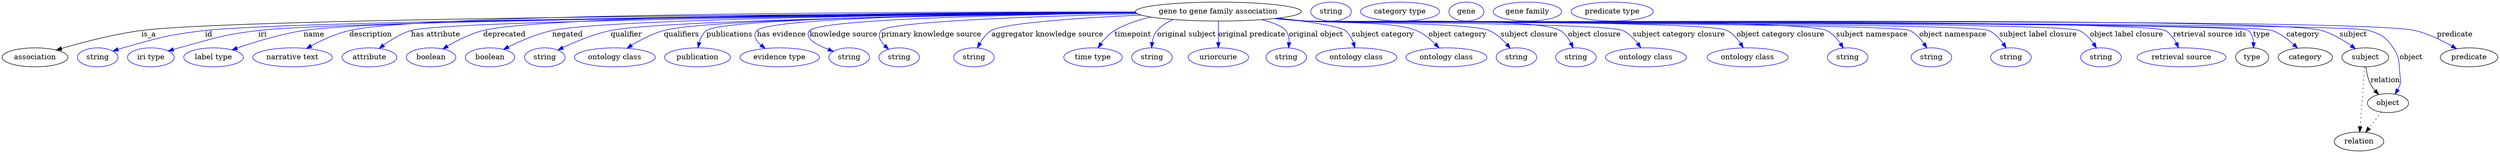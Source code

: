 digraph {
	graph [bb="0,0,4737,283"];
	node [label="\N"];
	"gene to gene family association"	[height=0.5,
		label="gene to gene family association",
		pos="2307.4,265",
		width=4.3691];
	association	[height=0.5,
		pos="62.394,178",
		width=1.7332];
	"gene to gene family association" -> association	[label=is_a,
		lp="278.39,221.5",
		pos="e,102.89,191.89 2150.7,263.35 1704.8,261.22 449.01,253.12 264.39,229 211.77,222.13 153.03,206.68 112.52,194.76"];
	id	[color=blue,
		height=0.5,
		label=string,
		pos="181.39,178",
		width=1.0652];
	"gene to gene family association" -> id	[color=blue,
		label=id,
		lp="391.39,221.5",
		pos="e,210.39,189.95 2150.8,262.87 1723.5,259.56 557.26,248.79 384.39,229 314.42,220.99 297.18,215.13 229.39,196 226.29,195.12 223.09,\
194.15 219.9,193.13",
		style=solid];
	iri	[color=blue,
		height=0.5,
		label="iri type",
		pos="282.39,178",
		width=1.2277];
	"gene to gene family association" -> iri	[color=blue,
		label=iri,
		lp="493.39,221.5",
		pos="e,315.33,190.09 2151.3,262.77 1740.2,259.27 648.08,248.27 485.39,229 417.61,220.97 401.3,213.78 335.39,196 332.03,195.09 328.56,\
194.1 325.08,193.07",
		style=solid];
	name	[color=blue,
		height=0.5,
		label="label type",
		pos="401.39,178",
		width=1.5707];
	"gene to gene family association" -> name	[color=blue,
		label=name,
		lp="591.39,221.5",
		pos="e,436.26,192.23 2150.7,263.22 1752.9,260.89 724.64,252.65 571.39,229 527.81,222.27 479.73,207.4 445.86,195.62",
		style=solid];
	description	[color=blue,
		height=0.5,
		label="narrative text",
		pos="551.39,178",
		width=2.0943];
	"gene to gene family association" -> description	[color=blue,
		label=description,
		lp="697.89,221.5",
		pos="e,577.27,194.99 2150.2,264.39 1765.9,264.82 799.86,262.5 657.39,229 632.32,223.1 606.12,210.81 586.04,199.89",
		style=solid];
	"has attribute"	[color=blue,
		height=0.5,
		label=attribute,
		pos="696.39,178",
		width=1.4443];
	"gene to gene family association" -> "has attribute"	[color=blue,
		label="has attribute",
		lp="821.39,221.5",
		pos="e,714.78,194.96 2151.4,262.71 1774.2,259.28 839.32,248.83 774.39,229 755.79,223.32 737.37,211.85 723.09,201.33",
		style=solid];
	deprecated	[color=blue,
		height=0.5,
		label=boolean,
		pos="813.39,178",
		width=1.2999];
	"gene to gene family association" -> deprecated	[color=blue,
		label=deprecated,
		lp="951.89,221.5",
		pos="e,835.6,193.99 2150.2,263.98 1810.4,263.38 1028.6,258.72 911.39,229 887.53,222.95 862.85,210.31 844.23,199.26",
		style=solid];
	negated	[color=blue,
		height=0.5,
		label=boolean,
		pos="925.39,178",
		width=1.2999];
	"gene to gene family association" -> negated	[color=blue,
		label=negated,
		lp="1071.4,221.5",
		pos="e,950.94,193.25 2150.9,262.95 1836.3,260.36 1147.8,252.1 1042.4,229 1013.5,222.67 982.84,209.29 960.15,197.96",
		style=solid];
	qualifier	[color=blue,
		height=0.5,
		label=string,
		pos="1028.4,178",
		width=1.0652];
	"gene to gene family association" -> qualifier	[color=blue,
		label=qualifier,
		lp="1183.4,221.5",
		pos="e,1053,191.83 2151.9,262.3 1859.4,258.66 1248.3,248.78 1153.4,229 1121.3,222.31 1086.8,207.92 1062.2,196.29",
		style=solid];
	qualifiers	[color=blue,
		height=0.5,
		label="ontology class",
		pos="1161.4,178",
		width=2.1304];
	"gene to gene family association" -> qualifiers	[color=blue,
		label=qualifiers,
		lp="1287.9,221.5",
		pos="e,1184.6,195.39 2151.3,262.74 1879.1,259.96 1338.4,251.64 1254.4,229 1232.7,223.15 1210.4,211.43 1193.1,200.81",
		style=solid];
	publications	[color=blue,
		height=0.5,
		label=publication,
		pos="1318.4,178",
		width=1.7332];
	"gene to gene family association" -> publications	[color=blue,
		label=publications,
		lp="1379.4,221.5",
		pos="e,1319.4,196.26 2150.9,262.97 1884.3,260.58 1367.5,252.86 1335.4,229 1328.1,223.57 1323.9,214.84 1321.5,206.19",
		style=solid];
	"has evidence"	[color=blue,
		height=0.5,
		label="evidence type",
		pos="1474.4,178",
		width=2.0943];
	"gene to gene family association" -> "has evidence"	[color=blue,
		label="has evidence",
		lp="1477.9,221.5",
		pos="e,1446.8,194.93 2150.7,263.29 1905.4,261.4 1455.9,254.47 1431.4,229 1423,220.25 1428.9,210.18 1438.7,201.37",
		style=solid];
	"knowledge source"	[color=blue,
		height=0.5,
		label=string,
		pos="1606.4,178",
		width=1.0652];
	"gene to gene family association" -> "knowledge source"	[color=blue,
		label="knowledge source",
		lp="1595.9,221.5",
		pos="e,1576.3,189.28 2151.6,262.42 1931.1,259.41 1552.5,251.04 1531.4,229 1526.8,224.18 1527.8,219.62 1531.4,214 1535.8,207.12 1551,199.47 \
1566.6,193.08",
		style=solid];
	"primary knowledge source"	[color=blue,
		height=0.5,
		label=string,
		pos="1701.4,178",
		width=1.0652];
	"gene to gene family association" -> "primary knowledge source"	[color=blue,
		label="primary knowledge source",
		lp="1762.4,221.5",
		pos="e,1681.1,193.48 2154,260.85 1970,256.3 1683.9,246.46 1667.4,229 1659.3,220.46 1664.8,209.82 1673.6,200.55",
		style=solid];
	"aggregator knowledge source"	[color=blue,
		height=0.5,
		label=string,
		pos="1843.4,178",
		width=1.0652];
	"gene to gene family association" -> "aggregator knowledge source"	[color=blue,
		label="aggregator knowledge source",
		lp="1982.9,221.5",
		pos="e,1849.9,195.93 2160.8,258.41 2045.6,252.97 1900.7,243.39 1876.4,229 1867,223.44 1859.8,214.03 1854.5,204.86",
		style=solid];
	timepoint	[color=blue,
		height=0.5,
		label="time type",
		pos="2069.4,178",
		width=1.5346];
	"gene to gene family association" -> timepoint	[color=blue,
		label=timepoint,
		lp="2145.4,221.5",
		pos="e,2079,196.09 2178.5,254.59 2154.7,249.18 2131,241.07 2110.4,229 2100.3,223.07 2091.6,213.64 2084.8,204.56",
		style=solid];
	"original subject"	[color=blue,
		height=0.5,
		label=string,
		pos="2181.4,178",
		width=1.0652];
	"gene to gene family association" -> "original subject"	[color=blue,
		label="original subject",
		lp="2247.4,221.5",
		pos="e,2180.6,196.26 2221.6,249.91 2210.2,244.88 2199.7,238.11 2191.4,229 2185.8,222.83 2183,214.43 2181.6,206.27",
		style=solid];
	"original predicate"	[color=blue,
		height=0.5,
		label=uriorcurie,
		pos="2307.4,178",
		width=1.5887];
	"gene to gene family association" -> "original predicate"	[color=blue,
		label="original predicate",
		lp="2370.9,221.5",
		pos="e,2307.4,196.18 2307.4,246.8 2307.4,235.16 2307.4,219.55 2307.4,206.24",
		style=solid];
	"original object"	[color=blue,
		height=0.5,
		label=string,
		pos="2436.4,178",
		width=1.0652];
	"gene to gene family association" -> "original object"	[color=blue,
		label="original object",
		lp="2492.9,221.5",
		pos="e,2440.8,195.99 2389.7,249.6 2410.5,244.23 2428.9,237.36 2435.4,229 2440.4,222.62 2441.9,214.26 2441.7,206.21",
		style=solid];
	"subject category"	[color=blue,
		height=0.5,
		label="ontology class",
		pos="2569.4,178",
		width=2.1304];
	"gene to gene family association" -> "subject category"	[color=blue,
		label="subject category",
		lp="2619.9,221.5",
		pos="e,2566.7,196.01 2421.2,252.55 2478.4,245.89 2537.8,237.22 2548.4,229 2555.8,223.28 2560.6,214.49 2563.7,205.86",
		style=solid];
	"object category"	[color=blue,
		height=0.5,
		label="ontology class",
		pos="2740.4,178",
		width=2.1304];
	"gene to gene family association" -> "object category"	[color=blue,
		label="object category",
		lp="2761.9,221.5",
		pos="e,2726.3,196.04 2419.7,252.33 2437.9,250.5 2456.7,248.66 2474.4,247 2520.8,242.64 2640.5,247.28 2683.4,229 2696.9,223.24 2709.5,\
213.01 2719.3,203.29",
		style=solid];
	"subject closure"	[color=blue,
		height=0.5,
		label=string,
		pos="2873.4,178",
		width=1.0652];
	"gene to gene family association" -> "subject closure"	[color=blue,
		label="subject closure",
		lp="2897.9,221.5",
		pos="e,2861.7,195.22 2416.9,252.07 2436.1,250.2 2455.8,248.43 2474.4,247 2512.9,244.04 2786,244.35 2821.4,229 2834.5,223.34 2846.2,212.86 \
2855.1,202.94",
		style=solid];
	"object closure"	[color=blue,
		height=0.5,
		label=string,
		pos="2986.4,178",
		width=1.0652];
	"gene to gene family association" -> "object closure"	[color=blue,
		label="object closure",
		lp="3021.4,221.5",
		pos="e,2981,196.05 2416,251.92 2435.4,250.06 2455.5,248.31 2474.4,247 2527.9,243.28 2910.3,256.27 2956.4,229 2965.4,223.65 2972.1,214.4 \
2976.8,205.31",
		style=solid];
	"subject category closure"	[color=blue,
		height=0.5,
		label="ontology class",
		pos="3119.4,178",
		width=2.1304];
	"gene to gene family association" -> "subject category closure"	[color=blue,
		label="subject category closure",
		lp="3181.9,221.5",
		pos="e,3109.5,196.25 2415.5,251.85 2435.1,249.98 2455.3,248.25 2474.4,247 2507.7,244.81 3045.2,243.21 3075.4,229 3086.7,223.67 3096.3,\
213.91 3103.7,204.41",
		style=solid];
	"object category closure"	[color=blue,
		height=0.5,
		label="ontology class",
		pos="3312.4,178",
		width=2.1304];
	"gene to gene family association" -> "object category closure"	[color=blue,
		label="object category closure",
		lp="3374.9,221.5",
		pos="e,3304.1,196.23 2414.6,251.82 2434.5,249.92 2455.1,248.2 2474.4,247 2518.7,244.25 3233.7,248.93 3273.4,229 3283.8,223.76 3292.3,\
214.27 3298.7,204.96",
		style=solid];
	"subject namespace"	[color=blue,
		height=0.5,
		label=string,
		pos="3502.4,178",
		width=1.0652];
	"gene to gene family association" -> "subject namespace"	[color=blue,
		label="subject namespace",
		lp="3548.4,221.5",
		pos="e,3494.1,195.77 2414.6,251.75 2434.5,249.86 2455,248.16 2474.4,247 2529.2,243.72 3413.1,253.23 3462.4,229 3473.2,223.67 3482.1,213.84 \
3488.7,204.31",
		style=solid];
	"object namespace"	[color=blue,
		height=0.5,
		label=string,
		pos="3661.4,178",
		width=1.0652];
	"gene to gene family association" -> "object namespace"	[color=blue,
		label="object namespace",
		lp="3702.4,221.5",
		pos="e,3652.8,195.79 2414.2,251.75 2434.2,249.85 2454.9,248.14 2474.4,247 2506.2,245.14 3591.7,242.84 3620.4,229 3631.4,223.69 3640.4,\
213.88 3647.2,204.34",
		style=solid];
	"subject label closure"	[color=blue,
		height=0.5,
		label=string,
		pos="3812.4,178",
		width=1.0652];
	"gene to gene family association" -> "subject label closure"	[color=blue,
		label="subject label closure",
		lp="3864.4,221.5",
		pos="e,3803.5,195.81 2414.2,251.72 2434.2,249.83 2454.9,248.13 2474.4,247 2510.3,244.92 3737.9,244.43 3770.4,229 3781.5,223.72 3790.8,\
213.9 3797.7,204.36",
		style=solid];
	"object label closure"	[color=blue,
		height=0.5,
		label=string,
		pos="3983.4,178",
		width=1.0652];
	"gene to gene family association" -> "object label closure"	[color=blue,
		label="object label closure",
		lp="4031.9,221.5",
		pos="e,3974.8,195.81 2414.2,251.7 2434.2,249.8 2454.9,248.11 2474.4,247 2515.1,244.68 3905.6,246.67 3942.4,229 3953.4,223.71 3962.4,213.9 \
3969.2,204.36",
		style=solid];
	"retrieval source ids"	[color=blue,
		height=0.5,
		label="retrieval source",
		pos="4136.4,178",
		width=2.347];
	"gene to gene family association" -> "retrieval source ids"	[color=blue,
		label="retrieval source ids",
		lp="4189.9,221.5",
		pos="e,4130.7,196.17 2413.7,251.72 2433.9,249.81 2454.8,248.11 2474.4,247 2519.6,244.45 4065.9,251.25 4105.4,229 4114.6,223.79 4121.5,\
214.57 4126.4,205.46",
		style=solid];
	type	[height=0.5,
		pos="4270.4,178",
		width=0.86659];
	"gene to gene family association" -> type	[color=blue,
		label=type,
		lp="4288.4,221.5",
		pos="e,4273.1,195.99 2413.7,251.71 2433.9,249.8 2454.8,248.1 2474.4,247 2499.2,245.62 4244.7,245.4 4263.4,229 4269.9,223.32 4272.4,214.65 \
4273.1,206.12",
		style=solid];
	category	[height=0.5,
		pos="4371.4,178",
		width=1.4263];
	"gene to gene family association" -> category	[color=blue,
		label=category,
		lp="4366.9,221.5",
		pos="e,4356.7,195.48 2413.7,251.7 2433.9,249.79 2454.8,248.09 2474.4,247 2525.3,244.17 4260.4,246.01 4308.4,229 4323.6,223.6 4338,212.84 \
4349.1,202.69",
		style=solid];
	subject	[height=0.5,
		pos="4485.4,178",
		width=1.2277];
	"gene to gene family association" -> subject	[color=blue,
		label=subject,
		lp="4462.4,221.5",
		pos="e,4466.7,194.33 2413.7,251.69 2433.9,249.79 2454.8,248.09 2474.4,247 2581.3,241.07 4299.3,258.17 4402.4,229 4422.6,223.29 4442.7,\
211.31 4458.2,200.5",
		style=solid];
	object	[height=0.5,
		pos="4528.4,91",
		width=1.0832];
	"gene to gene family association" -> object	[color=blue,
		label=object,
		lp="4572.4,178",
		pos="e,4541.8,108.09 2413.7,251.69 2433.9,249.78 2454.8,248.08 2474.4,247 2530.4,243.91 4439.1,246.4 4492.4,229 4516.3,221.19 4524.3,\
216.87 4538.4,196 4552.2,175.52 4548.5,166.51 4551.4,142 4552.2,135.38 4553.3,133.39 4551.4,127 4550.4,123.55 4548.9,120.13 4547.1,\
116.85",
		style=solid];
	predicate	[height=0.5,
		pos="4682.4,178",
		width=1.5165];
	"gene to gene family association" -> predicate	[color=blue,
		label=predicate,
		lp="4655.4,221.5",
		pos="e,4658.6,194.36 2413.7,251.68 2433.9,249.77 2454.8,248.08 2474.4,247 2591.2,240.57 4465.5,255.69 4579.4,229 4604.3,223.17 4630.2,\
210.57 4649.8,199.48",
		style=solid];
	association_type	[color=blue,
		height=0.5,
		label=string,
		pos="2521.4,265",
		width=1.0652];
	association_category	[color=blue,
		height=0.5,
		label="category type",
		pos="2652.4,265",
		width=2.0762];
	subject -> object	[label=relation,
		lp="4523.4,134.5",
		pos="e,4510.5,107.23 4486.5,159.55 4487.7,149.57 4490.2,137.07 4495.4,127 4497.6,122.68 4500.5,118.52 4503.7,114.66"];
	relation	[height=0.5,
		pos="4473.4,18",
		width=1.2999];
	subject -> relation	[pos="e,4474.7,36.188 4484.1,159.79 4482,132.48 4478,78.994 4475.5,46.38",
		style=dotted];
	"gene to gene family association_subject"	[color=blue,
		height=0.5,
		label=gene,
		pos="2778.4,265",
		width=0.92075];
	object -> relation	[pos="e,4486.2,35.54 4515.9,73.889 4509,64.939 4500.2,53.617 4492.4,43.584",
		style=dotted];
	"gene to gene family association_object"	[color=blue,
		height=0.5,
		label="gene family",
		pos="2894.4,265",
		width=1.8054];
	"gene to gene family association_predicate"	[color=blue,
		height=0.5,
		label="predicate type",
		pos="3055.4,265",
		width=2.1665];
}
